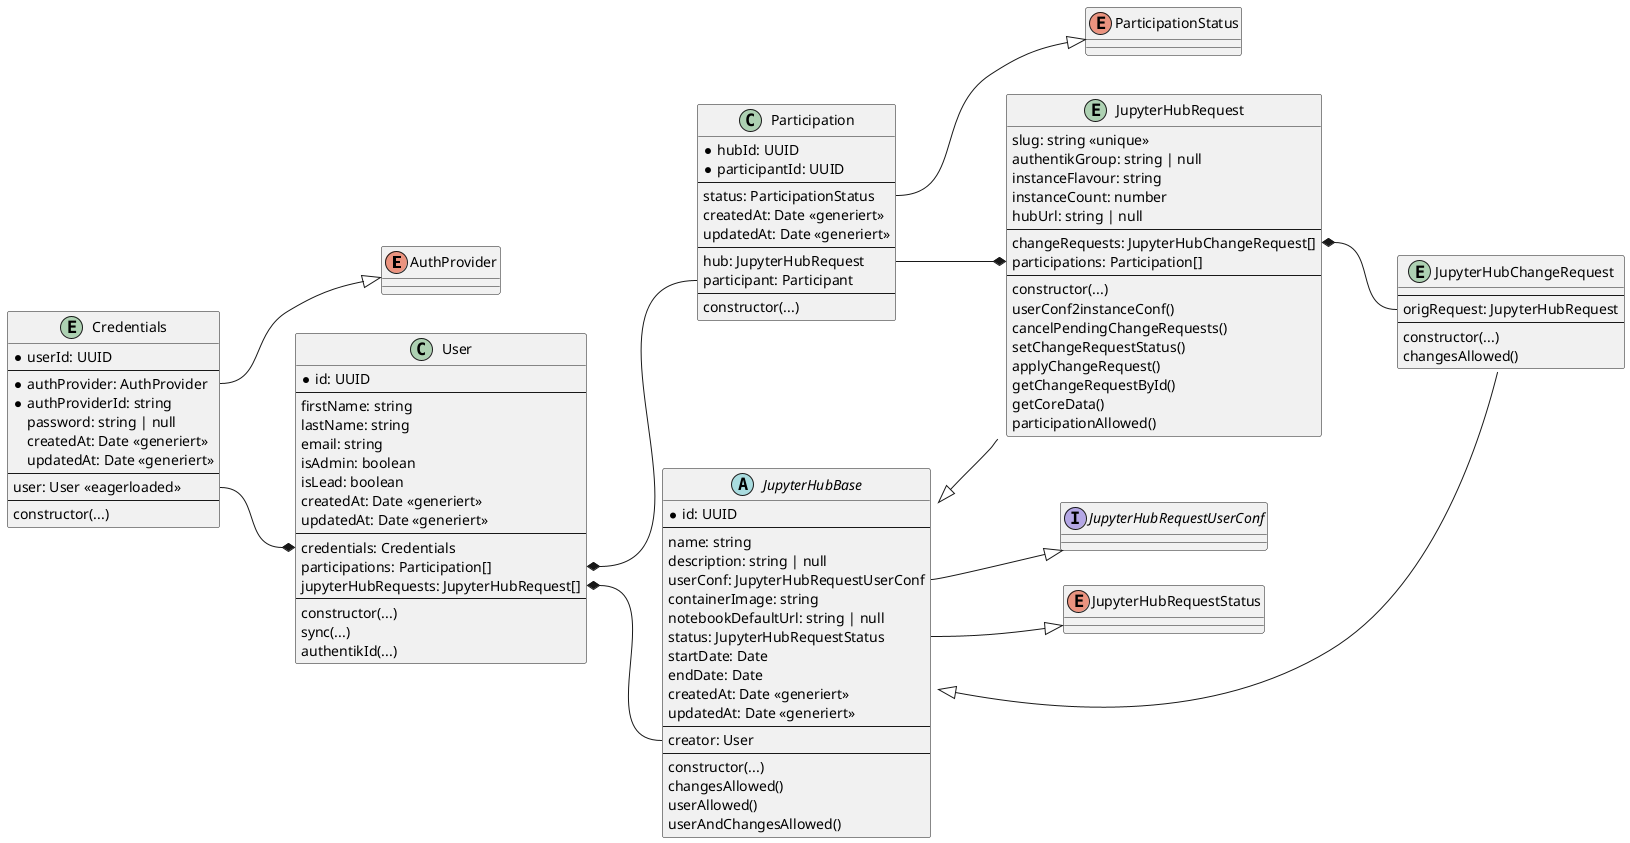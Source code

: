 @startuml JHaaS Portal
' skinparam linetype polyline
' skinparam linetype ortho
left to right direction

together {
  enum              AuthProvider
  entity            Credentials {
    * userId: UUID
    ---
    * authProvider: AuthProvider
    * authProviderId: string
    password: string | null
    createdAt: Date <<generiert>>
    updatedAt: Date <<generiert>>
    ---
    user: User <<eagerloaded>>
    ---
    constructor(...)
  }

  class             User {
    * id: UUID
    ---
    firstName: string
    lastName: string
    email: string
    isAdmin: boolean
    isLead: boolean
    createdAt: Date <<generiert>>
    updatedAt: Date <<generiert>>
    ---
    credentials: Credentials
    participations: Participation[]
    jupyterHubRequests: JupyterHubRequest[]
    ---
    constructor(...)
    sync(...)
    authentikId(...)
  }
}

enum              ParticipationStatus
class             Participation {
  * hubId: UUID
  * participantId: UUID
  ---
  status: ParticipationStatus
  createdAt: Date <<generiert>>
  updatedAt: Date <<generiert>>
  ---
  hub: JupyterHubRequest
  participant: Participant
  ---
  constructor(...)
}

together {
  enum              JupyterHubRequestStatus
  interface         JupyterHubRequestUserConf
  abstract          JupyterHubBase {
    * id: UUID
    ---
    name: string
    description: string | null
    userConf: JupyterHubRequestUserConf
    containerImage: string
    notebookDefaultUrl: string | null
    status: JupyterHubRequestStatus
    startDate: Date
    endDate: Date
    createdAt: Date <<generiert>>
    updatedAt: Date <<generiert>>
    ---
    creator: User
    ---
    constructor(...)
    changesAllowed()
    userAllowed()
    userAndChangesAllowed()
  }
}
together {
  entity            JupyterHubRequest {
    slug: string <<unique>>
    authentikGroup: string | null
    instanceFlavour: string
    instanceCount: number
    hubUrl: string | null
    ---
    changeRequests: JupyterHubChangeRequest[]
    participations: Participation[]
    ---
    constructor(...)
    userConf2instanceConf()
    cancelPendingChangeRequests()
    setChangeRequestStatus()
    applyChangeRequest()
    getChangeRequestById()
    getCoreData()
    participationAllowed()
  }
  entity            JupyterHubChangeRequest {
    ---
    origRequest: JupyterHubRequest
    ---
    constructor(...)
    changesAllowed()
  }
}

JupyterHubBase <|-- JupyterHubRequest
JupyterHubBase <|-- JupyterHubChangeRequest

Credentials::authProvider --|> AuthProvider
Credentials::user --* User::credentials

User::jupyterHubRequests *-- JupyterHubBase::creator
User::participations *-- Participation::participant

Participation::status --|> ParticipationStatus
Participation::hub --* JupyterHubRequest::participations

JupyterHubBase::userConf --|> JupyterHubRequestUserConf
JupyterHubBase::status --|> JupyterHubRequestStatus

JupyterHubRequest::changeRequests *-- JupyterHubChangeRequest::origRequest
@enduml
